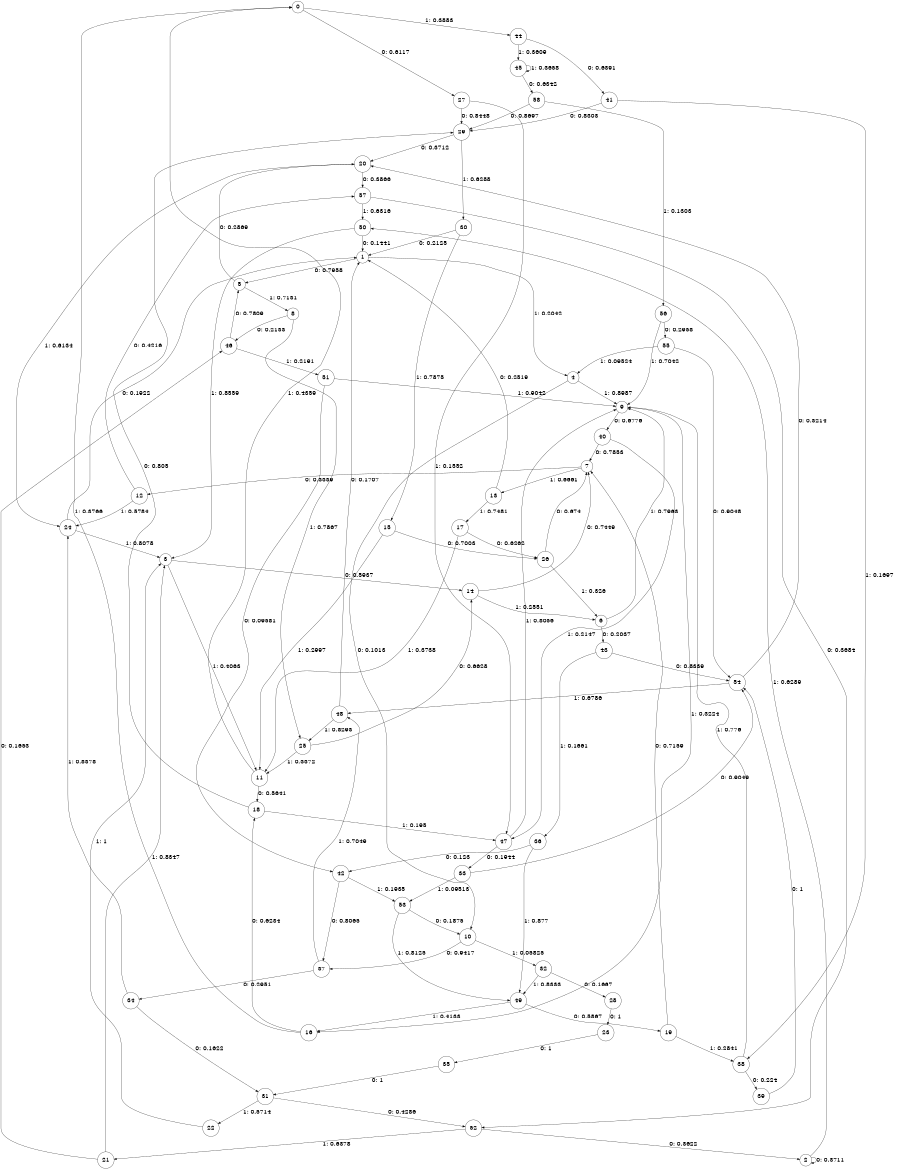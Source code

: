 digraph "ch44concat_phase3_L10" {
size = "6,8.5";
ratio = "fill";
node [shape = circle];
node [fontsize = 24];
edge [fontsize = 24];
0 -> 27 [label = "0: 0.6117   "];
0 -> 44 [label = "1: 0.3883   "];
1 -> 5 [label = "0: 0.7958   "];
1 -> 4 [label = "1: 0.2042   "];
2 -> 2 [label = "0: 0.3711   "];
2 -> 50 [label = "1: 0.6289   "];
3 -> 14 [label = "0: 0.5937   "];
3 -> 11 [label = "1: 0.4063   "];
4 -> 10 [label = "0: 0.1013   "];
4 -> 9 [label = "1: 0.8987   "];
5 -> 20 [label = "0: 0.2869   "];
5 -> 8 [label = "1: 0.7131   "];
6 -> 43 [label = "0: 0.2037   "];
6 -> 9 [label = "1: 0.7963   "];
7 -> 12 [label = "0: 0.3339   "];
7 -> 13 [label = "1: 0.6661   "];
8 -> 46 [label = "0: 0.2133   "];
8 -> 25 [label = "1: 0.7867   "];
9 -> 40 [label = "0: 0.6776   "];
9 -> 16 [label = "1: 0.3224   "];
10 -> 37 [label = "0: 0.9417   "];
10 -> 32 [label = "1: 0.05825  "];
11 -> 18 [label = "0: 0.5641   "];
11 -> 0 [label = "1: 0.4359   "];
12 -> 57 [label = "0: 0.4216   "];
12 -> 24 [label = "1: 0.5784   "];
13 -> 1 [label = "0: 0.2519   "];
13 -> 17 [label = "1: 0.7481   "];
14 -> 7 [label = "0: 0.7449   "];
14 -> 6 [label = "1: 0.2551   "];
15 -> 26 [label = "0: 0.7003   "];
15 -> 11 [label = "1: 0.2997   "];
16 -> 18 [label = "0: 0.6234   "];
16 -> 0 [label = "1: 0.3766   "];
17 -> 26 [label = "0: 0.6262   "];
17 -> 11 [label = "1: 0.3738   "];
18 -> 29 [label = "0: 0.805    "];
18 -> 47 [label = "1: 0.195    "];
19 -> 7 [label = "0: 0.7159   "];
19 -> 38 [label = "1: 0.2841   "];
20 -> 57 [label = "0: 0.3866   "];
20 -> 24 [label = "1: 0.6134   "];
21 -> 46 [label = "0: 0.1653   "];
21 -> 3 [label = "1: 0.8347   "];
22 -> 3 [label = "1: 1        "];
23 -> 35 [label = "0: 1        "];
24 -> 1 [label = "0: 0.1922   "];
24 -> 3 [label = "1: 0.8078   "];
25 -> 14 [label = "0: 0.6628   "];
25 -> 11 [label = "1: 0.3372   "];
26 -> 7 [label = "0: 0.674    "];
26 -> 6 [label = "1: 0.326    "];
27 -> 29 [label = "0: 0.8448   "];
27 -> 47 [label = "1: 0.1552   "];
28 -> 23 [label = "0: 1        "];
29 -> 20 [label = "0: 0.3712   "];
29 -> 30 [label = "1: 0.6288   "];
30 -> 1 [label = "0: 0.2125   "];
30 -> 15 [label = "1: 0.7875   "];
31 -> 52 [label = "0: 0.4286   "];
31 -> 22 [label = "1: 0.5714   "];
32 -> 28 [label = "0: 0.1667   "];
32 -> 49 [label = "1: 0.8333   "];
33 -> 54 [label = "0: 0.9049   "];
33 -> 53 [label = "1: 0.09513  "];
34 -> 31 [label = "0: 0.1622   "];
34 -> 24 [label = "1: 0.8378   "];
35 -> 31 [label = "0: 1        "];
36 -> 42 [label = "0: 0.123    "];
36 -> 49 [label = "1: 0.877    "];
37 -> 34 [label = "0: 0.2951   "];
37 -> 48 [label = "1: 0.7049   "];
38 -> 39 [label = "0: 0.224    "];
38 -> 9 [label = "1: 0.776    "];
39 -> 54 [label = "0: 1        "];
40 -> 7 [label = "0: 0.7853   "];
40 -> 47 [label = "1: 0.2147   "];
41 -> 29 [label = "0: 0.8303   "];
41 -> 38 [label = "1: 0.1697   "];
42 -> 37 [label = "0: 0.8065   "];
42 -> 53 [label = "1: 0.1935   "];
43 -> 54 [label = "0: 0.8339   "];
43 -> 36 [label = "1: 0.1661   "];
44 -> 41 [label = "0: 0.6391   "];
44 -> 45 [label = "1: 0.3609   "];
45 -> 58 [label = "0: 0.6342   "];
45 -> 45 [label = "1: 0.3658   "];
46 -> 5 [label = "0: 0.7809   "];
46 -> 51 [label = "1: 0.2191   "];
47 -> 33 [label = "0: 0.1944   "];
47 -> 9 [label = "1: 0.8056   "];
48 -> 1 [label = "0: 0.1707   "];
48 -> 25 [label = "1: 0.8293   "];
49 -> 19 [label = "0: 0.5867   "];
49 -> 16 [label = "1: 0.4133   "];
50 -> 1 [label = "0: 0.1441   "];
50 -> 3 [label = "1: 0.8559   "];
51 -> 42 [label = "0: 0.09581  "];
51 -> 9 [label = "1: 0.9042   "];
52 -> 2 [label = "0: 0.3622   "];
52 -> 21 [label = "1: 0.6378   "];
53 -> 10 [label = "0: 0.1875   "];
53 -> 49 [label = "1: 0.8125   "];
54 -> 20 [label = "0: 0.3214   "];
54 -> 48 [label = "1: 0.6786   "];
55 -> 54 [label = "0: 0.9048   "];
55 -> 4 [label = "1: 0.09524  "];
56 -> 55 [label = "0: 0.2958   "];
56 -> 9 [label = "1: 0.7042   "];
57 -> 52 [label = "0: 0.3684   "];
57 -> 50 [label = "1: 0.6316   "];
58 -> 29 [label = "0: 0.8697   "];
58 -> 56 [label = "1: 0.1303   "];
}